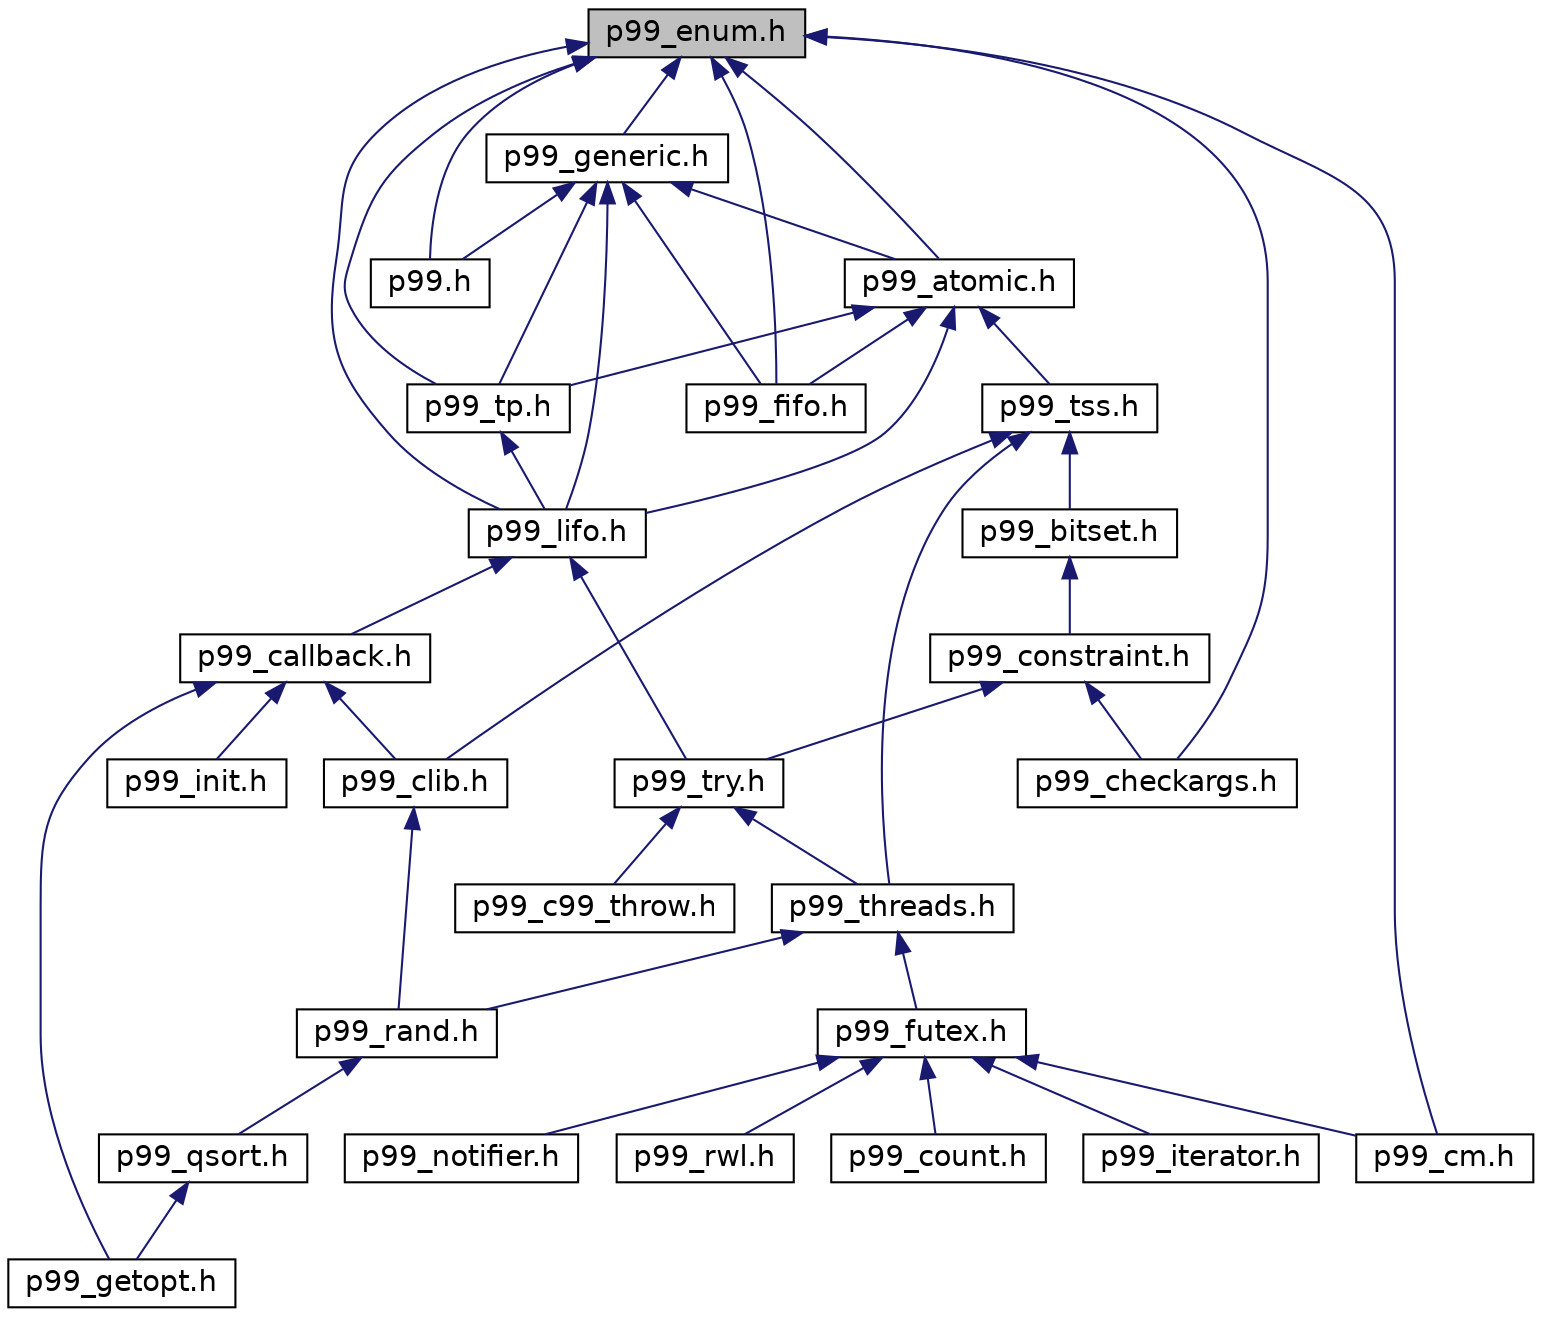 digraph "p99_enum.h"
{
 // LATEX_PDF_SIZE
  edge [fontname="Helvetica",fontsize="14",labelfontname="Helvetica",labelfontsize="14"];
  node [fontname="Helvetica",fontsize="14",shape=record];
  Node1 [label="p99_enum.h",height=0.2,width=0.4,color="black", fillcolor="grey75", style="filled", fontcolor="black",tooltip=" "];
  Node1 -> Node2 [dir="back",color="midnightblue",fontsize="14",style="solid",fontname="Helvetica"];
  Node2 [label="p99.h",height=0.2,width=0.4,color="black", fillcolor="white", style="filled",URL="$p99_8h.html",tooltip="Use this to include all of P99."];
  Node1 -> Node3 [dir="back",color="midnightblue",fontsize="14",style="solid",fontname="Helvetica"];
  Node3 [label="p99_generic.h",height=0.2,width=0.4,color="black", fillcolor="white", style="filled",URL="$p99__generic_8h.html",tooltip=" "];
  Node3 -> Node2 [dir="back",color="midnightblue",fontsize="14",style="solid",fontname="Helvetica"];
  Node3 -> Node4 [dir="back",color="midnightblue",fontsize="14",style="solid",fontname="Helvetica"];
  Node4 [label="p99_atomic.h",height=0.2,width=0.4,color="black", fillcolor="white", style="filled",URL="$p99__atomic_8h.html",tooltip=" "];
  Node4 -> Node5 [dir="back",color="midnightblue",fontsize="14",style="solid",fontname="Helvetica"];
  Node5 [label="p99_tss.h",height=0.2,width=0.4,color="black", fillcolor="white", style="filled",URL="$p99__tss_8h.html",tooltip=" "];
  Node5 -> Node6 [dir="back",color="midnightblue",fontsize="14",style="solid",fontname="Helvetica"];
  Node6 [label="p99_bitset.h",height=0.2,width=0.4,color="black", fillcolor="white", style="filled",URL="$p99__bitset_8h.html",tooltip=" "];
  Node6 -> Node7 [dir="back",color="midnightblue",fontsize="14",style="solid",fontname="Helvetica"];
  Node7 [label="p99_constraint.h",height=0.2,width=0.4,color="black", fillcolor="white", style="filled",URL="$p99__constraint_8h.html",tooltip=" "];
  Node7 -> Node8 [dir="back",color="midnightblue",fontsize="14",style="solid",fontname="Helvetica"];
  Node8 [label="p99_try.h",height=0.2,width=0.4,color="black", fillcolor="white", style="filled",URL="$p99__try_8h.html",tooltip=" "];
  Node8 -> Node9 [dir="back",color="midnightblue",fontsize="14",style="solid",fontname="Helvetica"];
  Node9 [label="p99_c99_throw.h",height=0.2,width=0.4,color="black", fillcolor="white", style="filled",URL="$p99__c99__throw_8h.html",tooltip=" "];
  Node8 -> Node10 [dir="back",color="midnightblue",fontsize="14",style="solid",fontname="Helvetica"];
  Node10 [label="p99_threads.h",height=0.2,width=0.4,color="black", fillcolor="white", style="filled",URL="$p99__threads_8h.html",tooltip=" "];
  Node10 -> Node11 [dir="back",color="midnightblue",fontsize="14",style="solid",fontname="Helvetica"];
  Node11 [label="p99_futex.h",height=0.2,width=0.4,color="black", fillcolor="white", style="filled",URL="$p99__futex_8h.html",tooltip=" "];
  Node11 -> Node12 [dir="back",color="midnightblue",fontsize="14",style="solid",fontname="Helvetica"];
  Node12 [label="p99_cm.h",height=0.2,width=0.4,color="black", fillcolor="white", style="filled",URL="$p99__cm_8h.html",tooltip=" "];
  Node11 -> Node13 [dir="back",color="midnightblue",fontsize="14",style="solid",fontname="Helvetica"];
  Node13 [label="p99_count.h",height=0.2,width=0.4,color="black", fillcolor="white", style="filled",URL="$p99__count_8h.html",tooltip=" "];
  Node11 -> Node14 [dir="back",color="midnightblue",fontsize="14",style="solid",fontname="Helvetica"];
  Node14 [label="p99_iterator.h",height=0.2,width=0.4,color="black", fillcolor="white", style="filled",URL="$p99__iterator_8h.html",tooltip=" "];
  Node11 -> Node15 [dir="back",color="midnightblue",fontsize="14",style="solid",fontname="Helvetica"];
  Node15 [label="p99_notifier.h",height=0.2,width=0.4,color="black", fillcolor="white", style="filled",URL="$p99__notifier_8h.html",tooltip=" "];
  Node11 -> Node16 [dir="back",color="midnightblue",fontsize="14",style="solid",fontname="Helvetica"];
  Node16 [label="p99_rwl.h",height=0.2,width=0.4,color="black", fillcolor="white", style="filled",URL="$p99__rwl_8h.html",tooltip=" "];
  Node10 -> Node17 [dir="back",color="midnightblue",fontsize="14",style="solid",fontname="Helvetica"];
  Node17 [label="p99_rand.h",height=0.2,width=0.4,color="black", fillcolor="white", style="filled",URL="$p99__rand_8h.html",tooltip="An implementation of George Marsaglia's xorshift PRG with a period of about 2^160."];
  Node17 -> Node18 [dir="back",color="midnightblue",fontsize="14",style="solid",fontname="Helvetica"];
  Node18 [label="p99_qsort.h",height=0.2,width=0.4,color="black", fillcolor="white", style="filled",URL="$p99__qsort_8h.html",tooltip="An implementation of a sorting routine."];
  Node18 -> Node19 [dir="back",color="midnightblue",fontsize="14",style="solid",fontname="Helvetica"];
  Node19 [label="p99_getopt.h",height=0.2,width=0.4,color="black", fillcolor="white", style="filled",URL="$p99__getopt_8h.html",tooltip="Providing macros that handle variadic macro argument lists."];
  Node7 -> Node20 [dir="back",color="midnightblue",fontsize="14",style="solid",fontname="Helvetica"];
  Node20 [label="p99_checkargs.h",height=0.2,width=0.4,color="black", fillcolor="white", style="filled",URL="$p99__checkargs_8h.html",tooltip="Macros to check arguments to functions, in particular of variably modified types."];
  Node5 -> Node21 [dir="back",color="midnightblue",fontsize="14",style="solid",fontname="Helvetica"];
  Node21 [label="p99_clib.h",height=0.2,width=0.4,color="black", fillcolor="white", style="filled",URL="$p99__clib_8h.html",tooltip=" "];
  Node21 -> Node17 [dir="back",color="midnightblue",fontsize="14",style="solid",fontname="Helvetica"];
  Node5 -> Node10 [dir="back",color="midnightblue",fontsize="14",style="solid",fontname="Helvetica"];
  Node4 -> Node22 [dir="back",color="midnightblue",fontsize="14",style="solid",fontname="Helvetica"];
  Node22 [label="p99_lifo.h",height=0.2,width=0.4,color="black", fillcolor="white", style="filled",URL="$p99__lifo_8h.html",tooltip=" "];
  Node22 -> Node8 [dir="back",color="midnightblue",fontsize="14",style="solid",fontname="Helvetica"];
  Node22 -> Node23 [dir="back",color="midnightblue",fontsize="14",style="solid",fontname="Helvetica"];
  Node23 [label="p99_callback.h",height=0.2,width=0.4,color="black", fillcolor="white", style="filled",URL="$p99__callback_8h.html",tooltip=" "];
  Node23 -> Node21 [dir="back",color="midnightblue",fontsize="14",style="solid",fontname="Helvetica"];
  Node23 -> Node19 [dir="back",color="midnightblue",fontsize="14",style="solid",fontname="Helvetica"];
  Node23 -> Node24 [dir="back",color="midnightblue",fontsize="14",style="solid",fontname="Helvetica"];
  Node24 [label="p99_init.h",height=0.2,width=0.4,color="black", fillcolor="white", style="filled",URL="$p99__init_8h.html",tooltip="Implement initialization functions that are executed early."];
  Node4 -> Node25 [dir="back",color="midnightblue",fontsize="14",style="solid",fontname="Helvetica"];
  Node25 [label="p99_tp.h",height=0.2,width=0.4,color="black", fillcolor="white", style="filled",URL="$p99__tp_8h.html",tooltip=" "];
  Node25 -> Node22 [dir="back",color="midnightblue",fontsize="14",style="solid",fontname="Helvetica"];
  Node4 -> Node26 [dir="back",color="midnightblue",fontsize="14",style="solid",fontname="Helvetica"];
  Node26 [label="p99_fifo.h",height=0.2,width=0.4,color="black", fillcolor="white", style="filled",URL="$p99__fifo_8h.html",tooltip=" "];
  Node3 -> Node22 [dir="back",color="midnightblue",fontsize="14",style="solid",fontname="Helvetica"];
  Node3 -> Node25 [dir="back",color="midnightblue",fontsize="14",style="solid",fontname="Helvetica"];
  Node3 -> Node26 [dir="back",color="midnightblue",fontsize="14",style="solid",fontname="Helvetica"];
  Node1 -> Node4 [dir="back",color="midnightblue",fontsize="14",style="solid",fontname="Helvetica"];
  Node1 -> Node22 [dir="back",color="midnightblue",fontsize="14",style="solid",fontname="Helvetica"];
  Node1 -> Node25 [dir="back",color="midnightblue",fontsize="14",style="solid",fontname="Helvetica"];
  Node1 -> Node20 [dir="back",color="midnightblue",fontsize="14",style="solid",fontname="Helvetica"];
  Node1 -> Node12 [dir="back",color="midnightblue",fontsize="14",style="solid",fontname="Helvetica"];
  Node1 -> Node26 [dir="back",color="midnightblue",fontsize="14",style="solid",fontname="Helvetica"];
}
